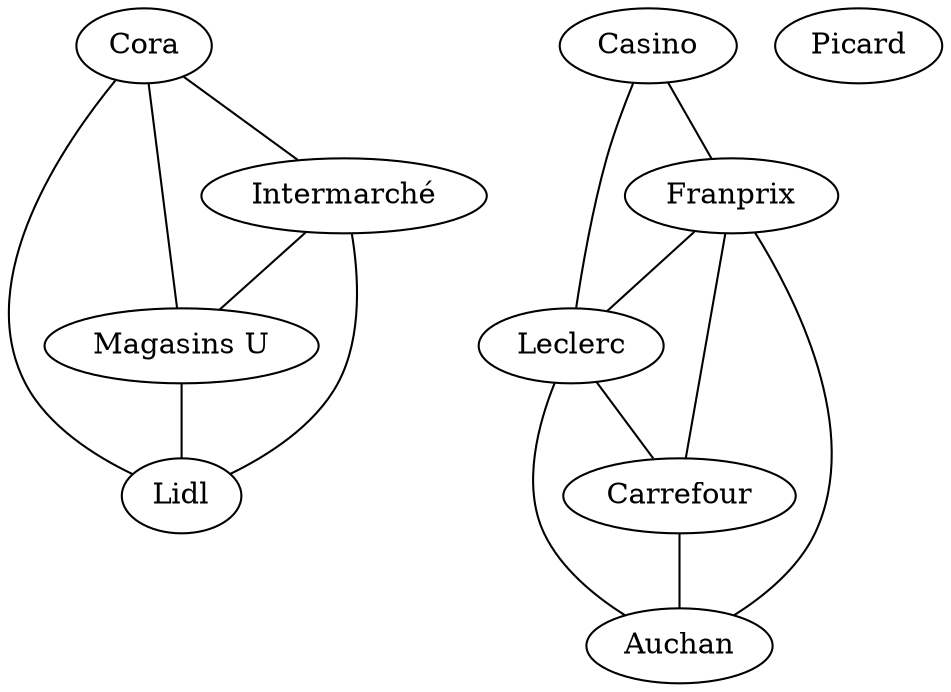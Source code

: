 graph {
	0 [label=Lidl]
	1 [label="Magasins U"]
	2 [label="Intermarché"]
	3 [label=Cora]
	4 [label=Auchan]
	5 [label=Carrefour]
	6 [label=Leclerc]
	7 [label=Franprix]
	8 [label=Casino]
	9 [label=Picard]
		1 -- 0
		2 -- 0
		2 -- 1
		3 -- 0
		3 -- 1
		3 -- 2
		5 -- 4
		6 -- 4
		6 -- 5
		7 -- 4
		7 -- 5
		7 -- 6
		8 -- 6
		8 -- 7
}